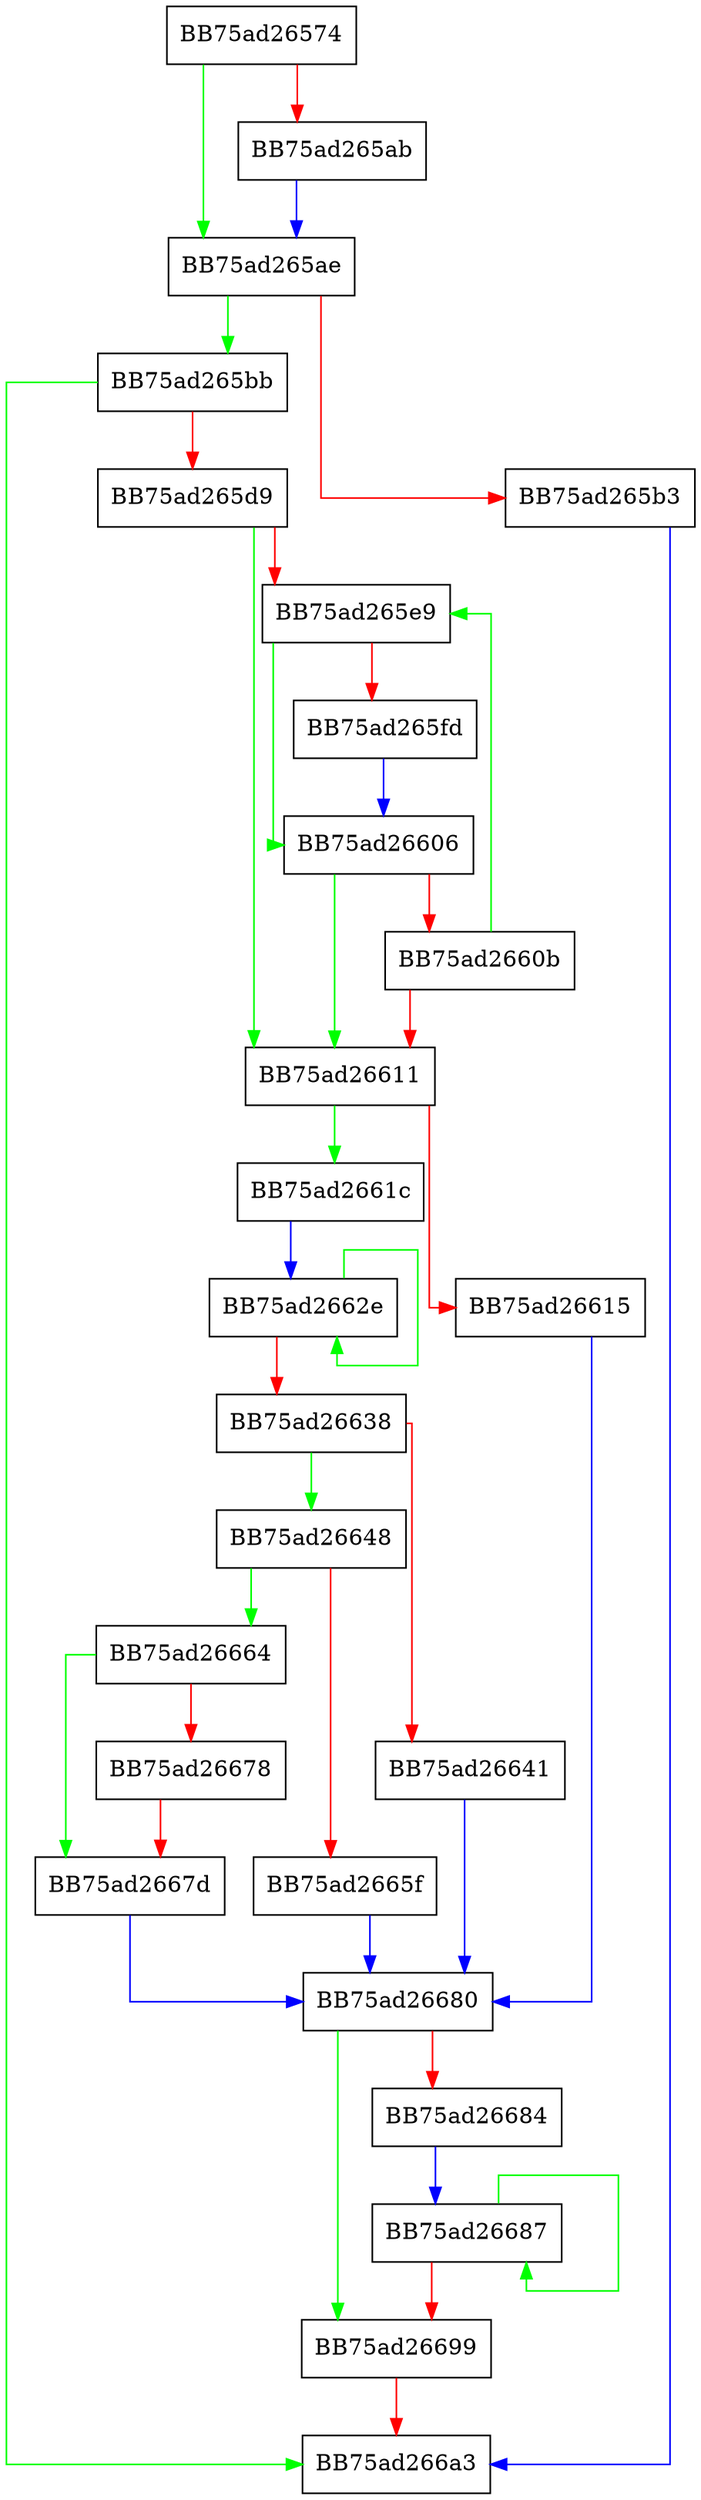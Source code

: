 digraph GetTransportProviderPathOffline {
  node [shape="box"];
  graph [splines=ortho];
  BB75ad26574 -> BB75ad265ae [color="green"];
  BB75ad26574 -> BB75ad265ab [color="red"];
  BB75ad265ab -> BB75ad265ae [color="blue"];
  BB75ad265ae -> BB75ad265bb [color="green"];
  BB75ad265ae -> BB75ad265b3 [color="red"];
  BB75ad265b3 -> BB75ad266a3 [color="blue"];
  BB75ad265bb -> BB75ad266a3 [color="green"];
  BB75ad265bb -> BB75ad265d9 [color="red"];
  BB75ad265d9 -> BB75ad26611 [color="green"];
  BB75ad265d9 -> BB75ad265e9 [color="red"];
  BB75ad265e9 -> BB75ad26606 [color="green"];
  BB75ad265e9 -> BB75ad265fd [color="red"];
  BB75ad265fd -> BB75ad26606 [color="blue"];
  BB75ad26606 -> BB75ad26611 [color="green"];
  BB75ad26606 -> BB75ad2660b [color="red"];
  BB75ad2660b -> BB75ad265e9 [color="green"];
  BB75ad2660b -> BB75ad26611 [color="red"];
  BB75ad26611 -> BB75ad2661c [color="green"];
  BB75ad26611 -> BB75ad26615 [color="red"];
  BB75ad26615 -> BB75ad26680 [color="blue"];
  BB75ad2661c -> BB75ad2662e [color="blue"];
  BB75ad2662e -> BB75ad2662e [color="green"];
  BB75ad2662e -> BB75ad26638 [color="red"];
  BB75ad26638 -> BB75ad26648 [color="green"];
  BB75ad26638 -> BB75ad26641 [color="red"];
  BB75ad26641 -> BB75ad26680 [color="blue"];
  BB75ad26648 -> BB75ad26664 [color="green"];
  BB75ad26648 -> BB75ad2665f [color="red"];
  BB75ad2665f -> BB75ad26680 [color="blue"];
  BB75ad26664 -> BB75ad2667d [color="green"];
  BB75ad26664 -> BB75ad26678 [color="red"];
  BB75ad26678 -> BB75ad2667d [color="red"];
  BB75ad2667d -> BB75ad26680 [color="blue"];
  BB75ad26680 -> BB75ad26699 [color="green"];
  BB75ad26680 -> BB75ad26684 [color="red"];
  BB75ad26684 -> BB75ad26687 [color="blue"];
  BB75ad26687 -> BB75ad26687 [color="green"];
  BB75ad26687 -> BB75ad26699 [color="red"];
  BB75ad26699 -> BB75ad266a3 [color="red"];
}